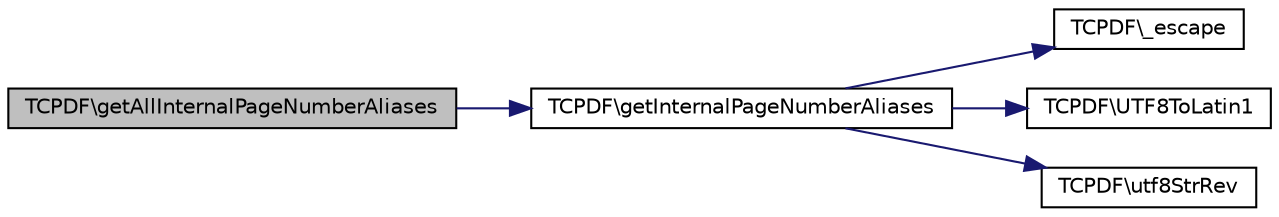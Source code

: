 digraph G
{
  edge [fontname="Helvetica",fontsize="10",labelfontname="Helvetica",labelfontsize="10"];
  node [fontname="Helvetica",fontsize="10",shape=record];
  rankdir="LR";
  Node1 [label="TCPDF\\getAllInternalPageNumberAliases",height=0.2,width=0.4,color="black", fillcolor="grey75", style="filled" fontcolor="black"];
  Node1 -> Node2 [color="midnightblue",fontsize="10",style="solid",fontname="Helvetica"];
  Node2 [label="TCPDF\\getInternalPageNumberAliases",height=0.2,width=0.4,color="black", fillcolor="white", style="filled",URL="$classTCPDF.html#adaef81b9b034e5d10c56b3f2fea83175",tooltip="Return an array containing variations for the basic page number alias."];
  Node2 -> Node3 [color="midnightblue",fontsize="10",style="solid",fontname="Helvetica"];
  Node3 [label="TCPDF\\_escape",height=0.2,width=0.4,color="black", fillcolor="white", style="filled",URL="$classTCPDF.html#a9d85fe0d8460a71cb28cc679faf57ecf",tooltip="Add &quot;\&quot; before &quot;\&quot;, &quot;(&quot; and &quot;)&quot;."];
  Node2 -> Node4 [color="midnightblue",fontsize="10",style="solid",fontname="Helvetica"];
  Node4 [label="TCPDF\\UTF8ToLatin1",height=0.2,width=0.4,color="black", fillcolor="white", style="filled",URL="$classTCPDF.html#a60c04a399d19927e7a3ee249694aaa62",tooltip="Converts UTF-8 strings to Latin1 when using the standard 14 core fonts."];
  Node2 -> Node5 [color="midnightblue",fontsize="10",style="solid",fontname="Helvetica"];
  Node5 [label="TCPDF\\utf8StrRev",height=0.2,width=0.4,color="black", fillcolor="white", style="filled",URL="$classTCPDF.html#a49060c1c6d0b49446e2cc1dd39f5734e",tooltip="Reverse the RLT substrings using the Bidirectional Algorithm (http://unicode.org/reports/tr9/)."];
}
